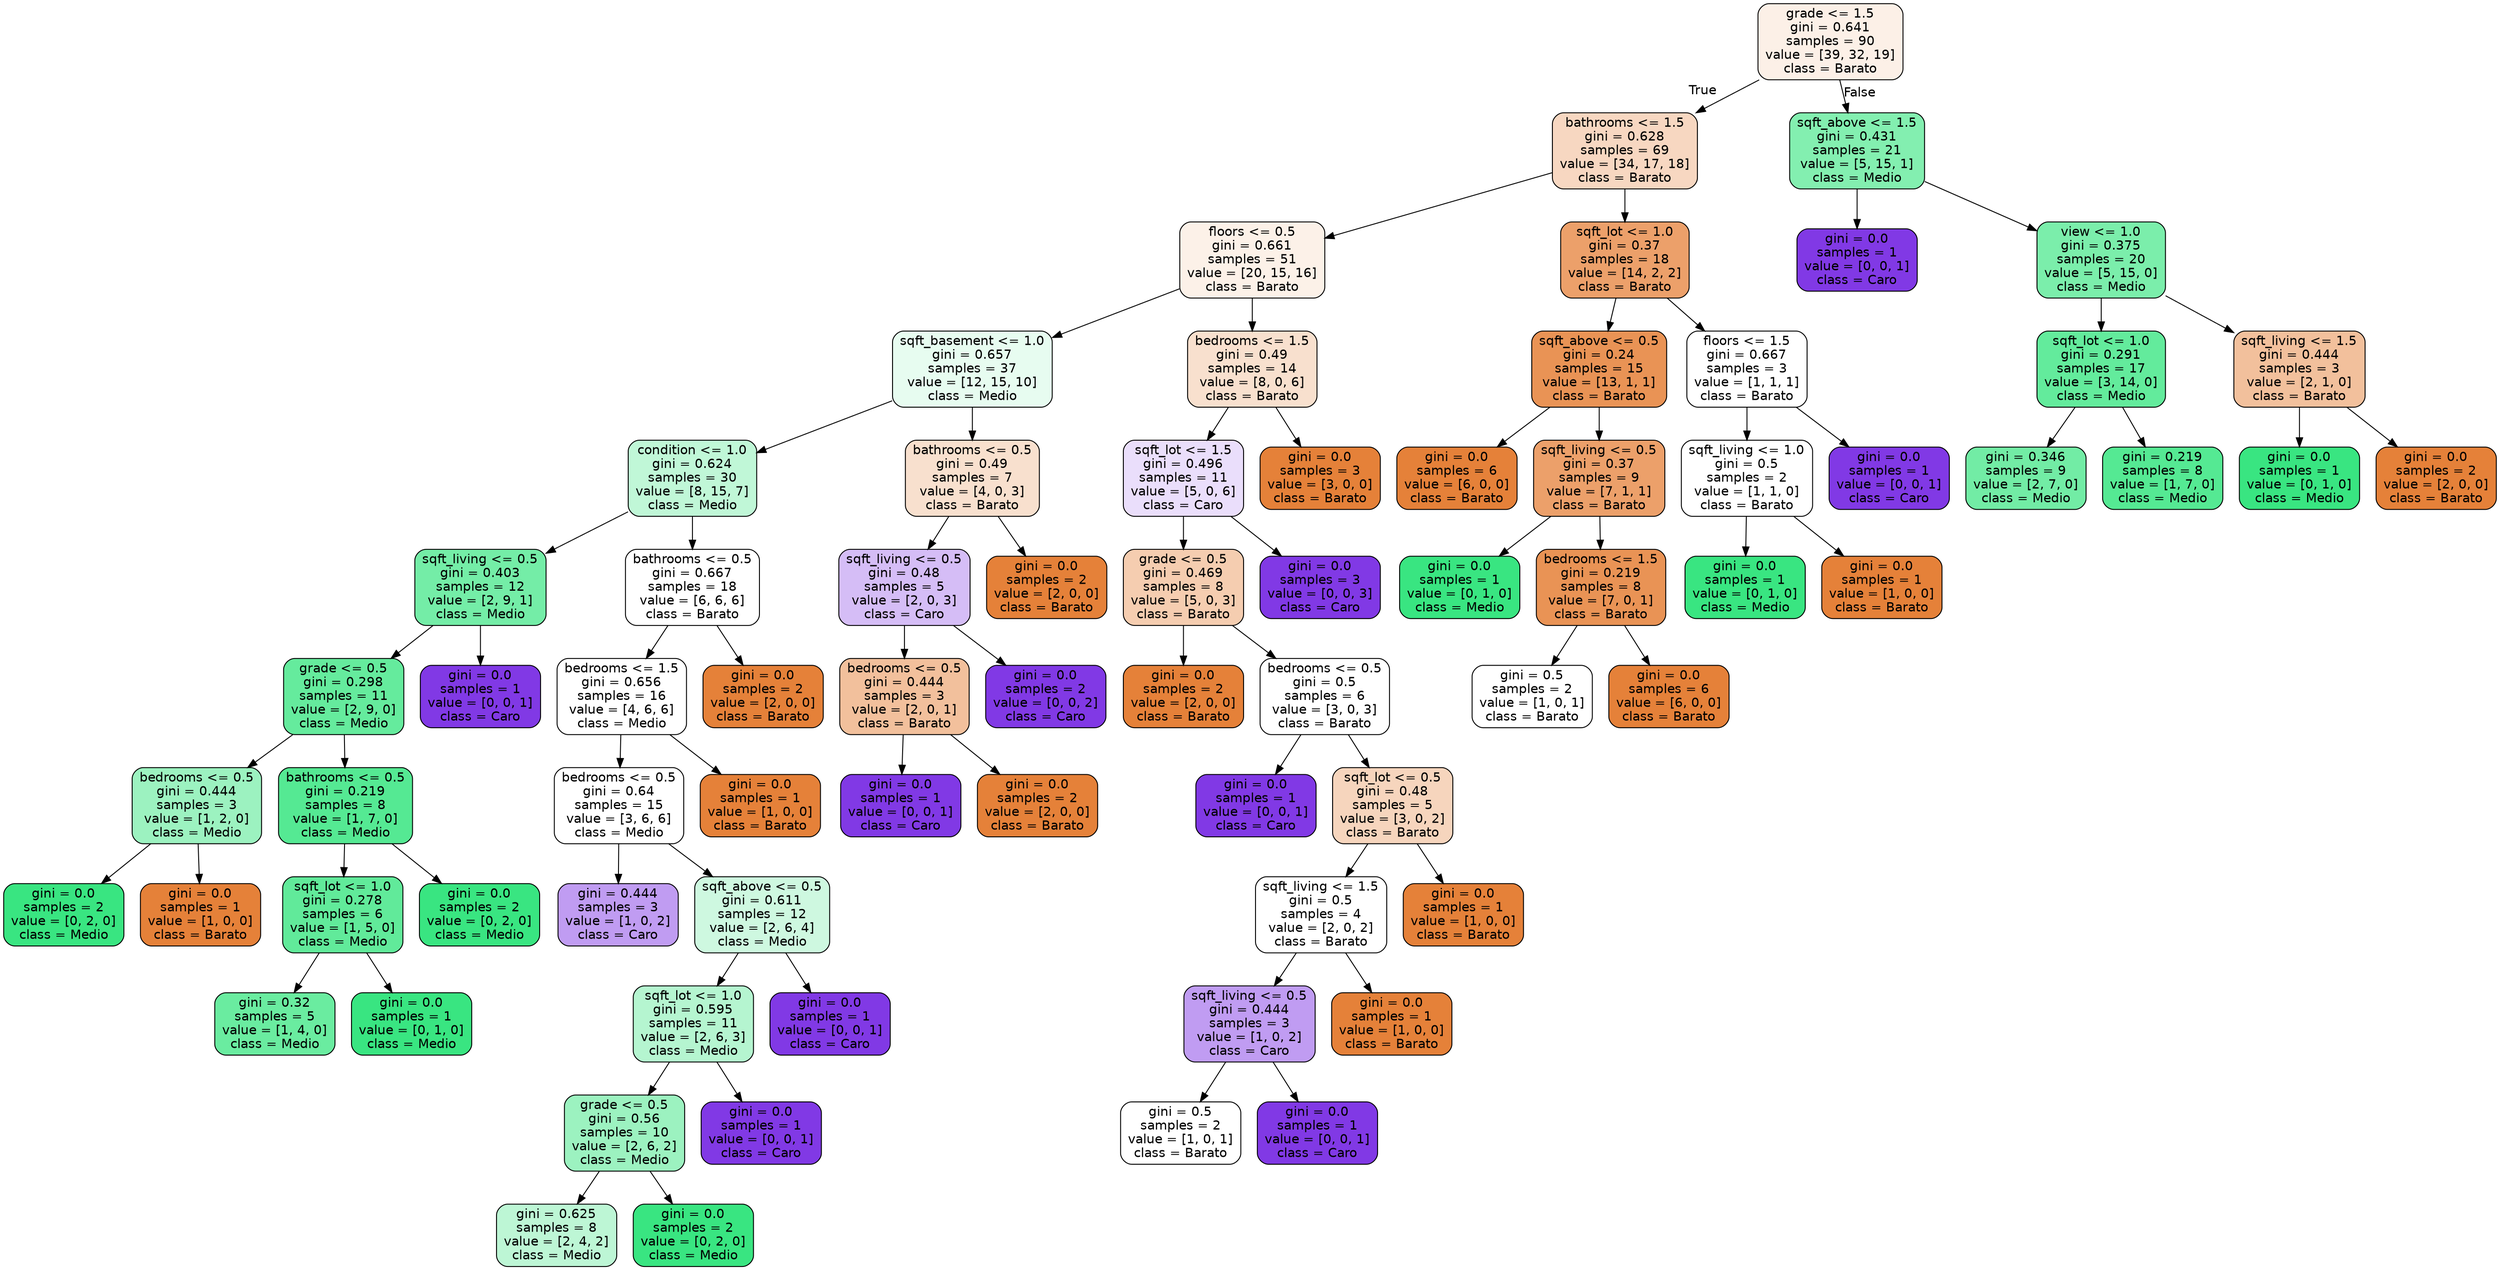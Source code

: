 digraph Tree {
node [shape=box, style="filled, rounded", color="black", fontname=helvetica] ;
edge [fontname=helvetica] ;
0 [label="grade <= 1.5\ngini = 0.641\nsamples = 90\nvalue = [39, 32, 19]\nclass = Barato", fillcolor="#fcf0e7"] ;
1 [label="bathrooms <= 1.5\ngini = 0.628\nsamples = 69\nvalue = [34, 17, 18]\nclass = Barato", fillcolor="#f7d7c1"] ;
0 -> 1 [labeldistance=2.5, labelangle=45, headlabel="True"] ;
2 [label="floors <= 0.5\ngini = 0.661\nsamples = 51\nvalue = [20, 15, 16]\nclass = Barato", fillcolor="#fcf1e8"] ;
1 -> 2 ;
3 [label="sqft_basement <= 1.0\ngini = 0.657\nsamples = 37\nvalue = [12, 15, 10]\nclass = Medio", fillcolor="#e7fcf0"] ;
2 -> 3 ;
4 [label="condition <= 1.0\ngini = 0.624\nsamples = 30\nvalue = [8, 15, 7]\nclass = Medio", fillcolor="#c0f7d7"] ;
3 -> 4 ;
5 [label="sqft_living <= 0.5\ngini = 0.403\nsamples = 12\nvalue = [2, 9, 1]\nclass = Medio", fillcolor="#74eda7"] ;
4 -> 5 ;
6 [label="grade <= 0.5\ngini = 0.298\nsamples = 11\nvalue = [2, 9, 0]\nclass = Medio", fillcolor="#65eb9d"] ;
5 -> 6 ;
7 [label="bedrooms <= 0.5\ngini = 0.444\nsamples = 3\nvalue = [1, 2, 0]\nclass = Medio", fillcolor="#9cf2c0"] ;
6 -> 7 ;
8 [label="gini = 0.0\nsamples = 2\nvalue = [0, 2, 0]\nclass = Medio", fillcolor="#39e581"] ;
7 -> 8 ;
9 [label="gini = 0.0\nsamples = 1\nvalue = [1, 0, 0]\nclass = Barato", fillcolor="#e58139"] ;
7 -> 9 ;
10 [label="bathrooms <= 0.5\ngini = 0.219\nsamples = 8\nvalue = [1, 7, 0]\nclass = Medio", fillcolor="#55e993"] ;
6 -> 10 ;
11 [label="sqft_lot <= 1.0\ngini = 0.278\nsamples = 6\nvalue = [1, 5, 0]\nclass = Medio", fillcolor="#61ea9a"] ;
10 -> 11 ;
12 [label="gini = 0.32\nsamples = 5\nvalue = [1, 4, 0]\nclass = Medio", fillcolor="#6aeca0"] ;
11 -> 12 ;
13 [label="gini = 0.0\nsamples = 1\nvalue = [0, 1, 0]\nclass = Medio", fillcolor="#39e581"] ;
11 -> 13 ;
14 [label="gini = 0.0\nsamples = 2\nvalue = [0, 2, 0]\nclass = Medio", fillcolor="#39e581"] ;
10 -> 14 ;
15 [label="gini = 0.0\nsamples = 1\nvalue = [0, 0, 1]\nclass = Caro", fillcolor="#8139e5"] ;
5 -> 15 ;
16 [label="bathrooms <= 0.5\ngini = 0.667\nsamples = 18\nvalue = [6, 6, 6]\nclass = Barato", fillcolor="#ffffff"] ;
4 -> 16 ;
17 [label="bedrooms <= 1.5\ngini = 0.656\nsamples = 16\nvalue = [4, 6, 6]\nclass = Medio", fillcolor="#ffffff"] ;
16 -> 17 ;
18 [label="bedrooms <= 0.5\ngini = 0.64\nsamples = 15\nvalue = [3, 6, 6]\nclass = Medio", fillcolor="#ffffff"] ;
17 -> 18 ;
19 [label="gini = 0.444\nsamples = 3\nvalue = [1, 0, 2]\nclass = Caro", fillcolor="#c09cf2"] ;
18 -> 19 ;
20 [label="sqft_above <= 0.5\ngini = 0.611\nsamples = 12\nvalue = [2, 6, 4]\nclass = Medio", fillcolor="#cef8e0"] ;
18 -> 20 ;
21 [label="sqft_lot <= 1.0\ngini = 0.595\nsamples = 11\nvalue = [2, 6, 3]\nclass = Medio", fillcolor="#b5f5d0"] ;
20 -> 21 ;
22 [label="grade <= 0.5\ngini = 0.56\nsamples = 10\nvalue = [2, 6, 2]\nclass = Medio", fillcolor="#9cf2c0"] ;
21 -> 22 ;
23 [label="gini = 0.625\nsamples = 8\nvalue = [2, 4, 2]\nclass = Medio", fillcolor="#bdf6d5"] ;
22 -> 23 ;
24 [label="gini = 0.0\nsamples = 2\nvalue = [0, 2, 0]\nclass = Medio", fillcolor="#39e581"] ;
22 -> 24 ;
25 [label="gini = 0.0\nsamples = 1\nvalue = [0, 0, 1]\nclass = Caro", fillcolor="#8139e5"] ;
21 -> 25 ;
26 [label="gini = 0.0\nsamples = 1\nvalue = [0, 0, 1]\nclass = Caro", fillcolor="#8139e5"] ;
20 -> 26 ;
27 [label="gini = 0.0\nsamples = 1\nvalue = [1, 0, 0]\nclass = Barato", fillcolor="#e58139"] ;
17 -> 27 ;
28 [label="gini = 0.0\nsamples = 2\nvalue = [2, 0, 0]\nclass = Barato", fillcolor="#e58139"] ;
16 -> 28 ;
29 [label="bathrooms <= 0.5\ngini = 0.49\nsamples = 7\nvalue = [4, 0, 3]\nclass = Barato", fillcolor="#f8e0ce"] ;
3 -> 29 ;
30 [label="sqft_living <= 0.5\ngini = 0.48\nsamples = 5\nvalue = [2, 0, 3]\nclass = Caro", fillcolor="#d5bdf6"] ;
29 -> 30 ;
31 [label="bedrooms <= 0.5\ngini = 0.444\nsamples = 3\nvalue = [2, 0, 1]\nclass = Barato", fillcolor="#f2c09c"] ;
30 -> 31 ;
32 [label="gini = 0.0\nsamples = 1\nvalue = [0, 0, 1]\nclass = Caro", fillcolor="#8139e5"] ;
31 -> 32 ;
33 [label="gini = 0.0\nsamples = 2\nvalue = [2, 0, 0]\nclass = Barato", fillcolor="#e58139"] ;
31 -> 33 ;
34 [label="gini = 0.0\nsamples = 2\nvalue = [0, 0, 2]\nclass = Caro", fillcolor="#8139e5"] ;
30 -> 34 ;
35 [label="gini = 0.0\nsamples = 2\nvalue = [2, 0, 0]\nclass = Barato", fillcolor="#e58139"] ;
29 -> 35 ;
36 [label="bedrooms <= 1.5\ngini = 0.49\nsamples = 14\nvalue = [8, 0, 6]\nclass = Barato", fillcolor="#f8e0ce"] ;
2 -> 36 ;
37 [label="sqft_lot <= 1.5\ngini = 0.496\nsamples = 11\nvalue = [5, 0, 6]\nclass = Caro", fillcolor="#eadefb"] ;
36 -> 37 ;
38 [label="grade <= 0.5\ngini = 0.469\nsamples = 8\nvalue = [5, 0, 3]\nclass = Barato", fillcolor="#f5cdb0"] ;
37 -> 38 ;
39 [label="gini = 0.0\nsamples = 2\nvalue = [2, 0, 0]\nclass = Barato", fillcolor="#e58139"] ;
38 -> 39 ;
40 [label="bedrooms <= 0.5\ngini = 0.5\nsamples = 6\nvalue = [3, 0, 3]\nclass = Barato", fillcolor="#ffffff"] ;
38 -> 40 ;
41 [label="gini = 0.0\nsamples = 1\nvalue = [0, 0, 1]\nclass = Caro", fillcolor="#8139e5"] ;
40 -> 41 ;
42 [label="sqft_lot <= 0.5\ngini = 0.48\nsamples = 5\nvalue = [3, 0, 2]\nclass = Barato", fillcolor="#f6d5bd"] ;
40 -> 42 ;
43 [label="sqft_living <= 1.5\ngini = 0.5\nsamples = 4\nvalue = [2, 0, 2]\nclass = Barato", fillcolor="#ffffff"] ;
42 -> 43 ;
44 [label="sqft_living <= 0.5\ngini = 0.444\nsamples = 3\nvalue = [1, 0, 2]\nclass = Caro", fillcolor="#c09cf2"] ;
43 -> 44 ;
45 [label="gini = 0.5\nsamples = 2\nvalue = [1, 0, 1]\nclass = Barato", fillcolor="#ffffff"] ;
44 -> 45 ;
46 [label="gini = 0.0\nsamples = 1\nvalue = [0, 0, 1]\nclass = Caro", fillcolor="#8139e5"] ;
44 -> 46 ;
47 [label="gini = 0.0\nsamples = 1\nvalue = [1, 0, 0]\nclass = Barato", fillcolor="#e58139"] ;
43 -> 47 ;
48 [label="gini = 0.0\nsamples = 1\nvalue = [1, 0, 0]\nclass = Barato", fillcolor="#e58139"] ;
42 -> 48 ;
49 [label="gini = 0.0\nsamples = 3\nvalue = [0, 0, 3]\nclass = Caro", fillcolor="#8139e5"] ;
37 -> 49 ;
50 [label="gini = 0.0\nsamples = 3\nvalue = [3, 0, 0]\nclass = Barato", fillcolor="#e58139"] ;
36 -> 50 ;
51 [label="sqft_lot <= 1.0\ngini = 0.37\nsamples = 18\nvalue = [14, 2, 2]\nclass = Barato", fillcolor="#eca06a"] ;
1 -> 51 ;
52 [label="sqft_above <= 0.5\ngini = 0.24\nsamples = 15\nvalue = [13, 1, 1]\nclass = Barato", fillcolor="#e99355"] ;
51 -> 52 ;
53 [label="gini = 0.0\nsamples = 6\nvalue = [6, 0, 0]\nclass = Barato", fillcolor="#e58139"] ;
52 -> 53 ;
54 [label="sqft_living <= 0.5\ngini = 0.37\nsamples = 9\nvalue = [7, 1, 1]\nclass = Barato", fillcolor="#eca06a"] ;
52 -> 54 ;
55 [label="gini = 0.0\nsamples = 1\nvalue = [0, 1, 0]\nclass = Medio", fillcolor="#39e581"] ;
54 -> 55 ;
56 [label="bedrooms <= 1.5\ngini = 0.219\nsamples = 8\nvalue = [7, 0, 1]\nclass = Barato", fillcolor="#e99355"] ;
54 -> 56 ;
57 [label="gini = 0.5\nsamples = 2\nvalue = [1, 0, 1]\nclass = Barato", fillcolor="#ffffff"] ;
56 -> 57 ;
58 [label="gini = 0.0\nsamples = 6\nvalue = [6, 0, 0]\nclass = Barato", fillcolor="#e58139"] ;
56 -> 58 ;
59 [label="floors <= 1.5\ngini = 0.667\nsamples = 3\nvalue = [1, 1, 1]\nclass = Barato", fillcolor="#ffffff"] ;
51 -> 59 ;
60 [label="sqft_living <= 1.0\ngini = 0.5\nsamples = 2\nvalue = [1, 1, 0]\nclass = Barato", fillcolor="#ffffff"] ;
59 -> 60 ;
61 [label="gini = 0.0\nsamples = 1\nvalue = [0, 1, 0]\nclass = Medio", fillcolor="#39e581"] ;
60 -> 61 ;
62 [label="gini = 0.0\nsamples = 1\nvalue = [1, 0, 0]\nclass = Barato", fillcolor="#e58139"] ;
60 -> 62 ;
63 [label="gini = 0.0\nsamples = 1\nvalue = [0, 0, 1]\nclass = Caro", fillcolor="#8139e5"] ;
59 -> 63 ;
64 [label="sqft_above <= 1.5\ngini = 0.431\nsamples = 21\nvalue = [5, 15, 1]\nclass = Medio", fillcolor="#83efb0"] ;
0 -> 64 [labeldistance=2.5, labelangle=-45, headlabel="False"] ;
65 [label="gini = 0.0\nsamples = 1\nvalue = [0, 0, 1]\nclass = Caro", fillcolor="#8139e5"] ;
64 -> 65 ;
66 [label="view <= 1.0\ngini = 0.375\nsamples = 20\nvalue = [5, 15, 0]\nclass = Medio", fillcolor="#7beeab"] ;
64 -> 66 ;
67 [label="sqft_lot <= 1.0\ngini = 0.291\nsamples = 17\nvalue = [3, 14, 0]\nclass = Medio", fillcolor="#63eb9c"] ;
66 -> 67 ;
68 [label="gini = 0.346\nsamples = 9\nvalue = [2, 7, 0]\nclass = Medio", fillcolor="#72eca5"] ;
67 -> 68 ;
69 [label="gini = 0.219\nsamples = 8\nvalue = [1, 7, 0]\nclass = Medio", fillcolor="#55e993"] ;
67 -> 69 ;
70 [label="sqft_living <= 1.5\ngini = 0.444\nsamples = 3\nvalue = [2, 1, 0]\nclass = Barato", fillcolor="#f2c09c"] ;
66 -> 70 ;
71 [label="gini = 0.0\nsamples = 1\nvalue = [0, 1, 0]\nclass = Medio", fillcolor="#39e581"] ;
70 -> 71 ;
72 [label="gini = 0.0\nsamples = 2\nvalue = [2, 0, 0]\nclass = Barato", fillcolor="#e58139"] ;
70 -> 72 ;
}